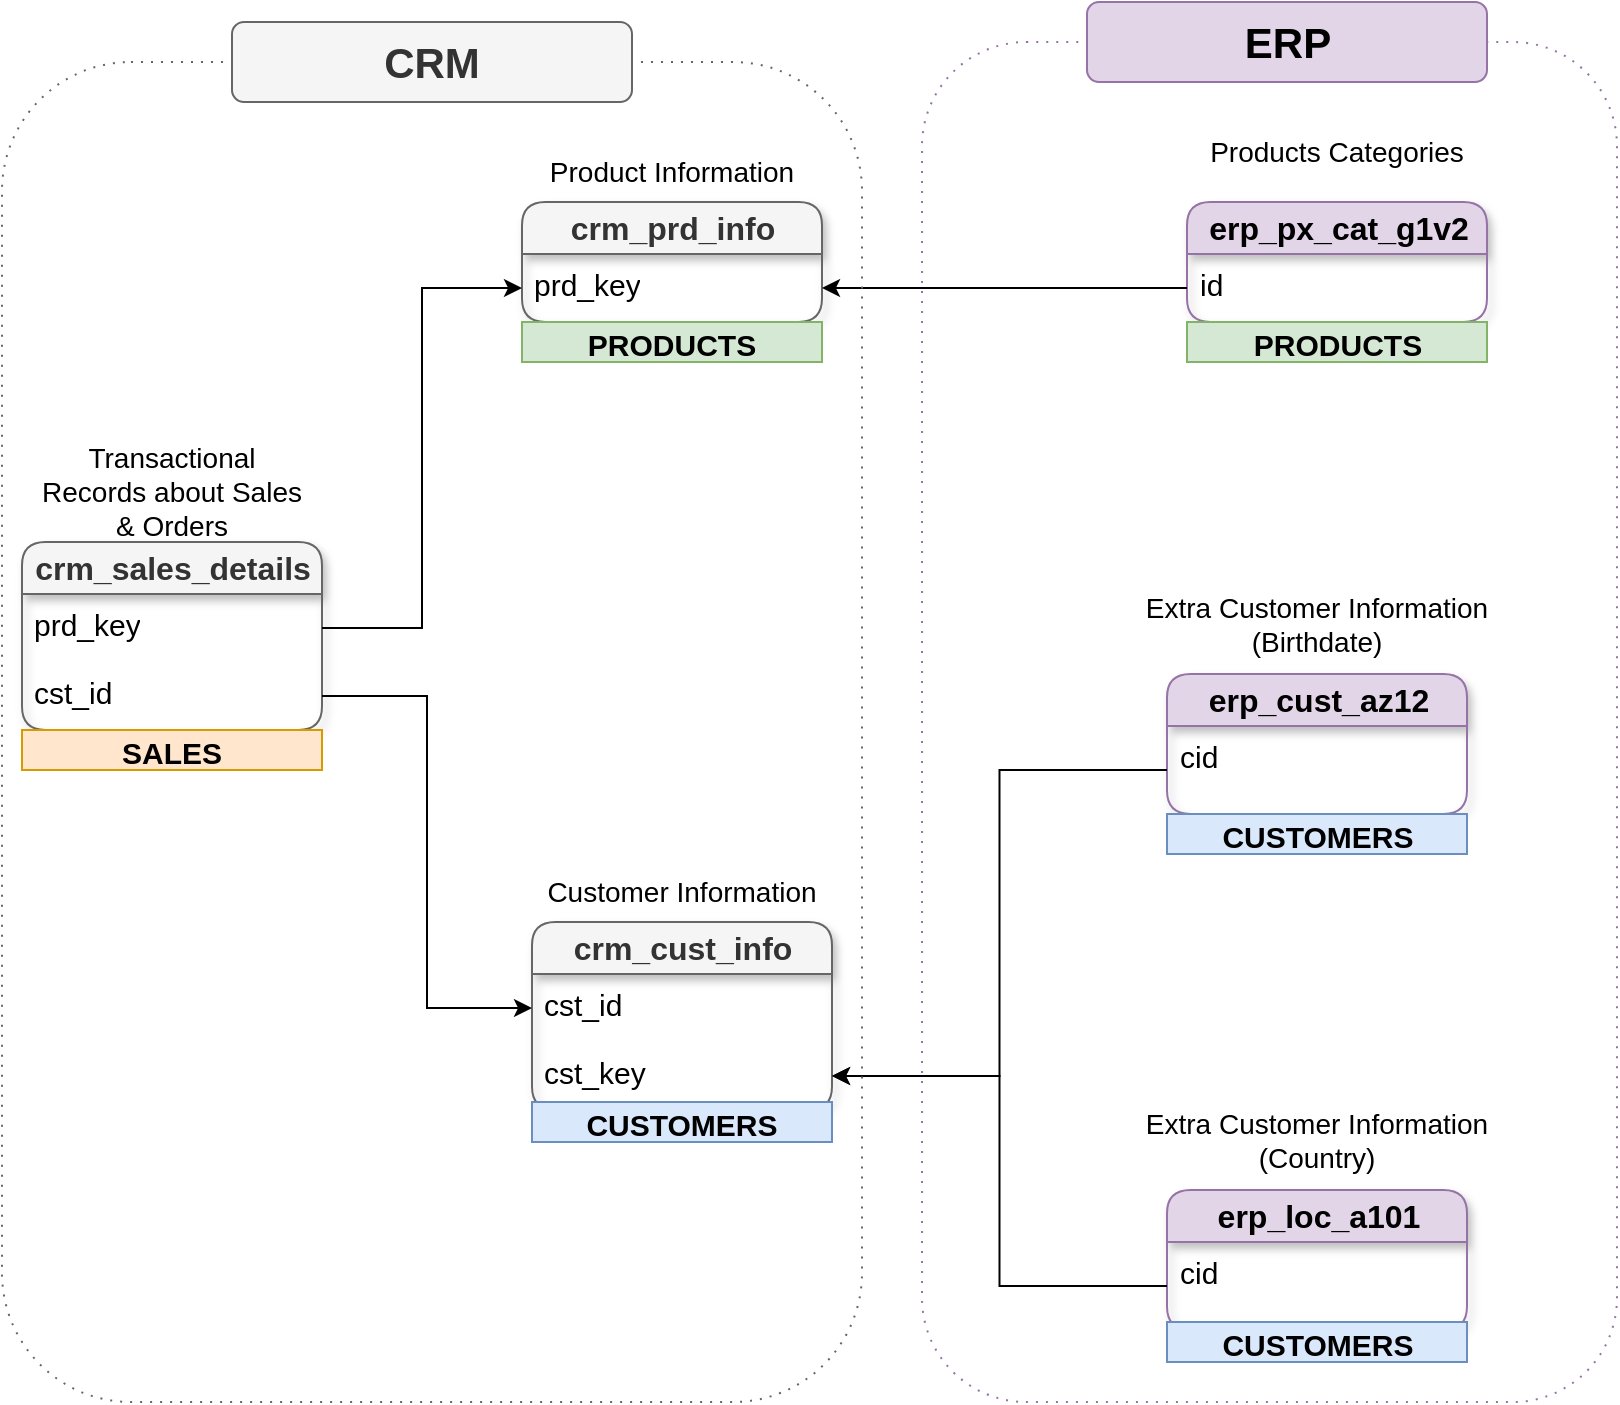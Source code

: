 <mxfile version="26.0.15">
  <diagram name="Page-1" id="2tNYFneCJabBijowP1-W">
    <mxGraphModel dx="2074" dy="1196" grid="1" gridSize="10" guides="1" tooltips="1" connect="1" arrows="1" fold="1" page="1" pageScale="1" pageWidth="850" pageHeight="1100" math="0" shadow="0">
      <root>
        <mxCell id="0" />
        <mxCell id="1" parent="0" />
        <mxCell id="RSJkepZqgb9fMPbeoE4M-1" value="&lt;b&gt;&lt;font style=&quot;font-size: 16px;&quot;&gt;crm_cust_info&lt;/font&gt;&lt;/b&gt;" style="swimlane;fontStyle=0;childLayout=stackLayout;horizontal=1;startSize=26;fillColor=#f5f5f5;horizontalStack=0;resizeParent=1;resizeParentMax=0;resizeLast=0;collapsible=1;marginBottom=0;html=1;strokeColor=#666666;fontColor=#333333;rounded=1;shadow=1;glass=0;fontSize=15;" parent="1" vertex="1">
          <mxGeometry x="285" y="580" width="150" height="94" as="geometry" />
        </mxCell>
        <mxCell id="RSJkepZqgb9fMPbeoE4M-2" value="cst_id" style="text;strokeColor=none;fillColor=none;align=left;verticalAlign=top;spacingLeft=4;spacingRight=4;overflow=hidden;rotatable=0;points=[[0,0.5],[1,0.5]];portConstraint=eastwest;whiteSpace=wrap;html=1;fontSize=15;" parent="RSJkepZqgb9fMPbeoE4M-1" vertex="1">
          <mxGeometry y="26" width="150" height="34" as="geometry" />
        </mxCell>
        <mxCell id="RSJkepZqgb9fMPbeoE4M-24" value="cst_key" style="text;strokeColor=none;fillColor=none;align=left;verticalAlign=top;spacingLeft=4;spacingRight=4;overflow=hidden;rotatable=0;points=[[0,0.5],[1,0.5]];portConstraint=eastwest;whiteSpace=wrap;html=1;fontSize=15;" parent="RSJkepZqgb9fMPbeoE4M-1" vertex="1">
          <mxGeometry y="60" width="150" height="34" as="geometry" />
        </mxCell>
        <mxCell id="RSJkepZqgb9fMPbeoE4M-5" value="&lt;font style=&quot;font-size: 14px;&quot;&gt;Customer Information&lt;/font&gt;" style="text;html=1;align=center;verticalAlign=middle;whiteSpace=wrap;rounded=0;" parent="1" vertex="1">
          <mxGeometry x="290" y="550" width="140" height="30" as="geometry" />
        </mxCell>
        <mxCell id="RSJkepZqgb9fMPbeoE4M-6" value="&lt;b&gt;&lt;font style=&quot;font-size: 16px;&quot;&gt;crm_prd_info&lt;/font&gt;&lt;/b&gt;" style="swimlane;fontStyle=0;childLayout=stackLayout;horizontal=1;startSize=26;fillColor=#f5f5f5;horizontalStack=0;resizeParent=1;resizeParentMax=0;resizeLast=0;collapsible=1;marginBottom=0;html=1;strokeColor=#666666;fontColor=#333333;rounded=1;shadow=1;glass=0;fontSize=15;" parent="1" vertex="1">
          <mxGeometry x="280" y="220" width="150" height="60" as="geometry" />
        </mxCell>
        <mxCell id="RSJkepZqgb9fMPbeoE4M-7" value="prd_key" style="text;strokeColor=none;fillColor=none;align=left;verticalAlign=top;spacingLeft=4;spacingRight=4;overflow=hidden;rotatable=0;points=[[0,0.5],[1,0.5]];portConstraint=eastwest;whiteSpace=wrap;html=1;fontSize=15;" parent="RSJkepZqgb9fMPbeoE4M-6" vertex="1">
          <mxGeometry y="26" width="150" height="34" as="geometry" />
        </mxCell>
        <mxCell id="RSJkepZqgb9fMPbeoE4M-8" value="&lt;font style=&quot;font-size: 14px;&quot;&gt;Product Information&lt;/font&gt;" style="text;html=1;align=center;verticalAlign=middle;whiteSpace=wrap;rounded=0;" parent="1" vertex="1">
          <mxGeometry x="285" y="190" width="140" height="30" as="geometry" />
        </mxCell>
        <mxCell id="RSJkepZqgb9fMPbeoE4M-9" value="&lt;b&gt;&lt;font style=&quot;font-size: 16px;&quot;&gt;crm_sales_details&lt;/font&gt;&lt;/b&gt;" style="swimlane;fontStyle=0;childLayout=stackLayout;horizontal=1;startSize=26;fillColor=#f5f5f5;horizontalStack=0;resizeParent=1;resizeParentMax=0;resizeLast=0;collapsible=1;marginBottom=0;html=1;strokeColor=#666666;fontColor=#333333;rounded=1;shadow=1;glass=0;fontSize=15;" parent="1" vertex="1">
          <mxGeometry x="30" y="390" width="150" height="94" as="geometry" />
        </mxCell>
        <mxCell id="RSJkepZqgb9fMPbeoE4M-12" value="prd_key" style="text;strokeColor=none;fillColor=none;align=left;verticalAlign=top;spacingLeft=4;spacingRight=4;overflow=hidden;rotatable=0;points=[[0,0.5],[1,0.5]];portConstraint=eastwest;whiteSpace=wrap;html=1;fontSize=15;" parent="RSJkepZqgb9fMPbeoE4M-9" vertex="1">
          <mxGeometry y="26" width="150" height="34" as="geometry" />
        </mxCell>
        <mxCell id="RSJkepZqgb9fMPbeoE4M-10" value="cst_id" style="text;strokeColor=none;fillColor=none;align=left;verticalAlign=top;spacingLeft=4;spacingRight=4;overflow=hidden;rotatable=0;points=[[0,0.5],[1,0.5]];portConstraint=eastwest;whiteSpace=wrap;html=1;fontSize=15;" parent="RSJkepZqgb9fMPbeoE4M-9" vertex="1">
          <mxGeometry y="60" width="150" height="34" as="geometry" />
        </mxCell>
        <mxCell id="RSJkepZqgb9fMPbeoE4M-11" value="&lt;font style=&quot;font-size: 14px;&quot;&gt;Transactional Records about Sales &amp;amp; Orders&lt;/font&gt;" style="text;html=1;align=center;verticalAlign=middle;whiteSpace=wrap;rounded=0;" parent="1" vertex="1">
          <mxGeometry x="35" y="350" width="140" height="30" as="geometry" />
        </mxCell>
        <mxCell id="RSJkepZqgb9fMPbeoE4M-15" style="edgeStyle=orthogonalEdgeStyle;rounded=0;orthogonalLoop=1;jettySize=auto;html=1;entryX=0;entryY=0.5;entryDx=0;entryDy=0;" parent="1" source="RSJkepZqgb9fMPbeoE4M-12" target="RSJkepZqgb9fMPbeoE4M-7" edge="1">
          <mxGeometry relative="1" as="geometry" />
        </mxCell>
        <mxCell id="RSJkepZqgb9fMPbeoE4M-16" style="edgeStyle=orthogonalEdgeStyle;rounded=0;orthogonalLoop=1;jettySize=auto;html=1;exitX=1;exitY=0.5;exitDx=0;exitDy=0;entryX=0;entryY=0.5;entryDx=0;entryDy=0;" parent="1" source="RSJkepZqgb9fMPbeoE4M-10" target="RSJkepZqgb9fMPbeoE4M-2" edge="1">
          <mxGeometry relative="1" as="geometry" />
        </mxCell>
        <mxCell id="RSJkepZqgb9fMPbeoE4M-17" value="&lt;b&gt;&lt;font style=&quot;font-size: 16px;&quot;&gt;erp_cust_az12&lt;/font&gt;&lt;/b&gt;" style="swimlane;fontStyle=0;childLayout=stackLayout;horizontal=1;startSize=26;fillColor=#e1d5e7;horizontalStack=0;resizeParent=1;resizeParentMax=0;resizeLast=0;collapsible=1;marginBottom=0;html=1;strokeColor=#9673a6;rounded=1;shadow=1;glass=0;fontSize=15;" parent="1" vertex="1">
          <mxGeometry x="602.5" y="456" width="150" height="70" as="geometry" />
        </mxCell>
        <mxCell id="RSJkepZqgb9fMPbeoE4M-18" value="cid" style="text;strokeColor=none;fillColor=none;align=left;verticalAlign=top;spacingLeft=4;spacingRight=4;overflow=hidden;rotatable=0;points=[[0,0.5],[1,0.5]];portConstraint=eastwest;whiteSpace=wrap;html=1;fontSize=15;" parent="RSJkepZqgb9fMPbeoE4M-17" vertex="1">
          <mxGeometry y="26" width="150" height="44" as="geometry" />
        </mxCell>
        <mxCell id="RSJkepZqgb9fMPbeoE4M-19" value="&lt;font style=&quot;font-size: 14px;&quot;&gt;Extra Customer Information (Birthdate)&lt;/font&gt;" style="text;html=1;align=center;verticalAlign=middle;whiteSpace=wrap;rounded=0;" parent="1" vertex="1">
          <mxGeometry x="580" y="416" width="195" height="30" as="geometry" />
        </mxCell>
        <mxCell id="RSJkepZqgb9fMPbeoE4M-25" value="&lt;b&gt;&lt;font style=&quot;font-size: 16px;&quot;&gt;erp_loc_a101&lt;/font&gt;&lt;/b&gt;" style="swimlane;fontStyle=0;childLayout=stackLayout;horizontal=1;startSize=26;fillColor=#e1d5e7;horizontalStack=0;resizeParent=1;resizeParentMax=0;resizeLast=0;collapsible=1;marginBottom=0;html=1;strokeColor=#9673a6;rounded=1;shadow=1;glass=0;fontSize=15;" parent="1" vertex="1">
          <mxGeometry x="602.5" y="714" width="150" height="70" as="geometry" />
        </mxCell>
        <mxCell id="RSJkepZqgb9fMPbeoE4M-26" value="cid" style="text;strokeColor=none;fillColor=none;align=left;verticalAlign=top;spacingLeft=4;spacingRight=4;overflow=hidden;rotatable=0;points=[[0,0.5],[1,0.5]];portConstraint=eastwest;whiteSpace=wrap;html=1;fontSize=15;" parent="RSJkepZqgb9fMPbeoE4M-25" vertex="1">
          <mxGeometry y="26" width="150" height="44" as="geometry" />
        </mxCell>
        <mxCell id="RSJkepZqgb9fMPbeoE4M-27" value="&lt;font style=&quot;font-size: 14px;&quot;&gt;Extra Customer Information (Country)&lt;/font&gt;" style="text;html=1;align=center;verticalAlign=middle;whiteSpace=wrap;rounded=0;" parent="1" vertex="1">
          <mxGeometry x="580" y="674" width="195" height="30" as="geometry" />
        </mxCell>
        <mxCell id="RSJkepZqgb9fMPbeoE4M-28" style="edgeStyle=orthogonalEdgeStyle;rounded=0;orthogonalLoop=1;jettySize=auto;html=1;entryX=1;entryY=0.5;entryDx=0;entryDy=0;" parent="1" source="RSJkepZqgb9fMPbeoE4M-18" target="RSJkepZqgb9fMPbeoE4M-24" edge="1">
          <mxGeometry relative="1" as="geometry" />
        </mxCell>
        <mxCell id="RSJkepZqgb9fMPbeoE4M-29" style="edgeStyle=orthogonalEdgeStyle;rounded=0;orthogonalLoop=1;jettySize=auto;html=1;exitX=0;exitY=0.5;exitDx=0;exitDy=0;" parent="1" source="RSJkepZqgb9fMPbeoE4M-26" target="RSJkepZqgb9fMPbeoE4M-24" edge="1">
          <mxGeometry relative="1" as="geometry" />
        </mxCell>
        <mxCell id="RSJkepZqgb9fMPbeoE4M-30" value="&lt;b&gt;&lt;font style=&quot;font-size: 16px;&quot;&gt;erp_px_cat_g1v2&lt;/font&gt;&lt;/b&gt;" style="swimlane;fontStyle=0;childLayout=stackLayout;horizontal=1;startSize=26;fillColor=#e1d5e7;horizontalStack=0;resizeParent=1;resizeParentMax=0;resizeLast=0;collapsible=1;marginBottom=0;html=1;strokeColor=#9673a6;rounded=1;shadow=1;glass=0;fontSize=15;" parent="1" vertex="1">
          <mxGeometry x="612.5" y="220" width="150" height="60" as="geometry" />
        </mxCell>
        <mxCell id="RSJkepZqgb9fMPbeoE4M-31" value="id" style="text;strokeColor=none;fillColor=none;align=left;verticalAlign=top;spacingLeft=4;spacingRight=4;overflow=hidden;rotatable=0;points=[[0,0.5],[1,0.5]];portConstraint=eastwest;whiteSpace=wrap;html=1;fontSize=15;" parent="RSJkepZqgb9fMPbeoE4M-30" vertex="1">
          <mxGeometry y="26" width="150" height="34" as="geometry" />
        </mxCell>
        <mxCell id="RSJkepZqgb9fMPbeoE4M-32" value="&lt;font style=&quot;font-size: 14px;&quot;&gt;Products Categories&lt;/font&gt;" style="text;html=1;align=center;verticalAlign=middle;whiteSpace=wrap;rounded=0;" parent="1" vertex="1">
          <mxGeometry x="590" y="180" width="195" height="30" as="geometry" />
        </mxCell>
        <mxCell id="RSJkepZqgb9fMPbeoE4M-33" style="edgeStyle=orthogonalEdgeStyle;rounded=0;orthogonalLoop=1;jettySize=auto;html=1;entryX=1;entryY=0.5;entryDx=0;entryDy=0;" parent="1" source="RSJkepZqgb9fMPbeoE4M-31" target="RSJkepZqgb9fMPbeoE4M-7" edge="1">
          <mxGeometry relative="1" as="geometry" />
        </mxCell>
        <mxCell id="RSJkepZqgb9fMPbeoE4M-34" value="" style="rounded=1;whiteSpace=wrap;html=1;fillColor=none;dashed=1;dashPattern=1 4;fontColor=#333333;strokeColor=#666666;" parent="1" vertex="1">
          <mxGeometry x="20" y="150" width="430" height="670" as="geometry" />
        </mxCell>
        <mxCell id="RSJkepZqgb9fMPbeoE4M-35" value="" style="rounded=1;whiteSpace=wrap;html=1;fillColor=none;strokeColor=#9673a6;dashed=1;dashPattern=1 4;" parent="1" vertex="1">
          <mxGeometry x="480" y="140" width="347.5" height="680" as="geometry" />
        </mxCell>
        <mxCell id="RSJkepZqgb9fMPbeoE4M-36" value="&lt;font style=&quot;font-size: 21px;&quot;&gt;&lt;b&gt;CRM&lt;/b&gt;&lt;/font&gt;" style="rounded=1;whiteSpace=wrap;html=1;fillColor=#f5f5f5;fontColor=#333333;strokeColor=#666666;" parent="1" vertex="1">
          <mxGeometry x="135" y="130" width="200" height="40" as="geometry" />
        </mxCell>
        <mxCell id="RSJkepZqgb9fMPbeoE4M-37" value="&lt;font style=&quot;font-size: 21px;&quot;&gt;&lt;b&gt;ERP&lt;/b&gt;&lt;/font&gt;" style="rounded=1;whiteSpace=wrap;html=1;fillColor=#e1d5e7;strokeColor=#9673a6;" parent="1" vertex="1">
          <mxGeometry x="562.5" y="120" width="200" height="40" as="geometry" />
        </mxCell>
        <mxCell id="jbMyLcY9hEHW4_KWkW4v-1" value="&lt;b&gt;&lt;font style=&quot;font-size: 15px;&quot;&gt;PRODUCTS&lt;/font&gt;&lt;/b&gt;" style="text;html=1;strokeColor=#82b366;fillColor=#d5e8d4;align=center;verticalAlign=middle;whiteSpace=wrap;overflow=hidden;" parent="1" vertex="1">
          <mxGeometry x="280" y="280" width="150" height="20" as="geometry" />
        </mxCell>
        <mxCell id="jbMyLcY9hEHW4_KWkW4v-3" value="&lt;span style=&quot;font-size: 15px;&quot;&gt;&lt;b&gt;CUSTOMERS&lt;/b&gt;&lt;/span&gt;" style="text;html=1;strokeColor=#6c8ebf;fillColor=#dae8fc;align=center;verticalAlign=middle;whiteSpace=wrap;overflow=hidden;" parent="1" vertex="1">
          <mxGeometry x="285" y="670" width="150" height="20" as="geometry" />
        </mxCell>
        <mxCell id="jbMyLcY9hEHW4_KWkW4v-4" value="&lt;b&gt;&lt;font style=&quot;font-size: 15px;&quot;&gt;PRODUCTS&lt;/font&gt;&lt;/b&gt;" style="text;html=1;strokeColor=#82b366;fillColor=#d5e8d4;align=center;verticalAlign=middle;whiteSpace=wrap;overflow=hidden;" parent="1" vertex="1">
          <mxGeometry x="612.5" y="280" width="150" height="20" as="geometry" />
        </mxCell>
        <mxCell id="jbMyLcY9hEHW4_KWkW4v-5" value="&lt;span style=&quot;font-size: 15px;&quot;&gt;&lt;b&gt;CUSTOMERS&lt;/b&gt;&lt;/span&gt;" style="text;html=1;strokeColor=#6c8ebf;fillColor=#dae8fc;align=center;verticalAlign=middle;whiteSpace=wrap;overflow=hidden;" parent="1" vertex="1">
          <mxGeometry x="602.5" y="780" width="150" height="20" as="geometry" />
        </mxCell>
        <mxCell id="jbMyLcY9hEHW4_KWkW4v-6" value="&lt;span style=&quot;font-size: 15px;&quot;&gt;&lt;b&gt;CUSTOMERS&lt;/b&gt;&lt;/span&gt;" style="text;html=1;strokeColor=#6c8ebf;fillColor=#dae8fc;align=center;verticalAlign=middle;whiteSpace=wrap;overflow=hidden;" parent="1" vertex="1">
          <mxGeometry x="602.5" y="526" width="150" height="20" as="geometry" />
        </mxCell>
        <mxCell id="jbMyLcY9hEHW4_KWkW4v-7" value="&lt;span style=&quot;font-size: 15px;&quot;&gt;&lt;b&gt;SALES&lt;/b&gt;&lt;/span&gt;" style="text;html=1;strokeColor=#d79b00;fillColor=#ffe6cc;align=center;verticalAlign=middle;whiteSpace=wrap;overflow=hidden;" parent="1" vertex="1">
          <mxGeometry x="30" y="484" width="150" height="20" as="geometry" />
        </mxCell>
      </root>
    </mxGraphModel>
  </diagram>
</mxfile>
